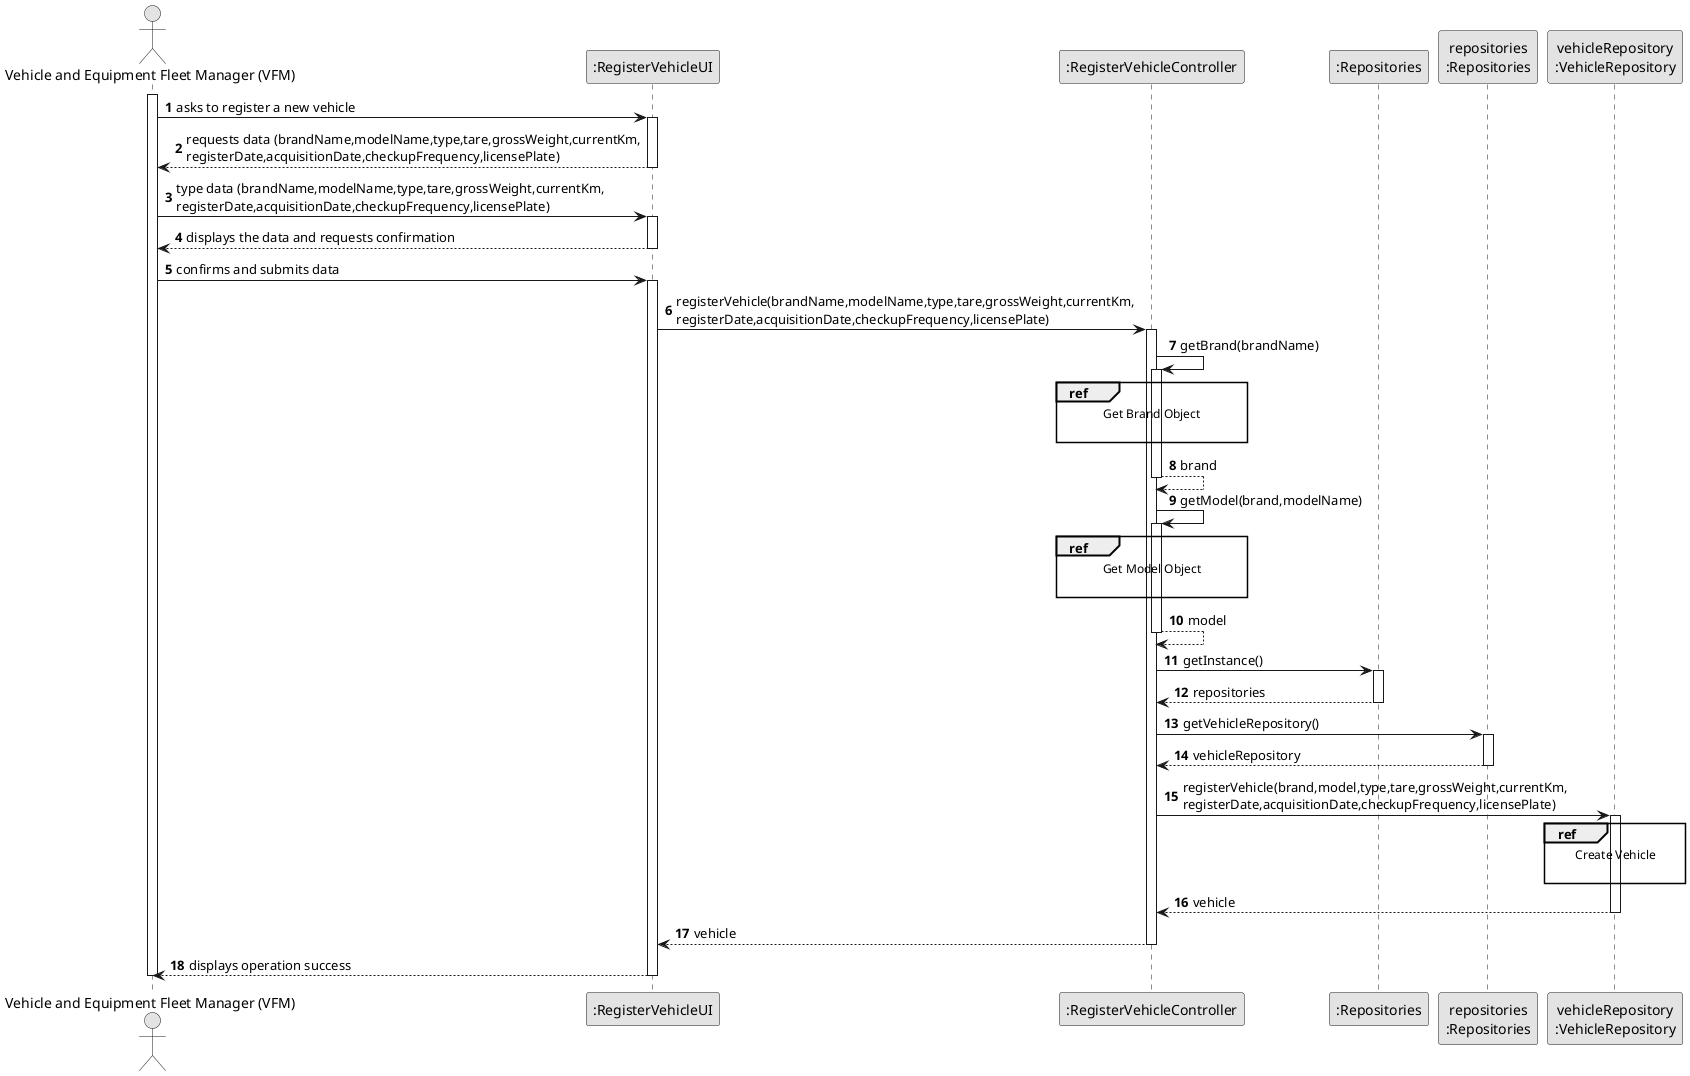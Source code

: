 @startuml
skinparam monochrome true
skinparam packageStyle rectangle
skinparam shadowing false

autonumber

'hide footbox
actor "Vehicle and Equipment Fleet Manager (VFM)" as VFM
participant ":RegisterVehicleUI" as UI
participant ":RegisterVehicleController" as CTRL
participant ":Repositories" as RepositorySingleton
participant "repositories\n:Repositories" as PLAT
participant "vehicleRepository\n:VehicleRepository" as VR

activate VFM

        VFM -> UI : asks to register a new vehicle
    activate UI

        UI --> VFM : requests data (brandName,modelName,type,tare,grossWeight,currentKm,\nregisterDate,acquisitionDate,checkupFrequency,licensePlate)
    deactivate UI

        VFM->UI: type data (brandName,modelName,type,tare,grossWeight,currentKm,\nregisterDate,acquisitionDate,checkupFrequency,licensePlate)

    activate UI

        UI --> VFM : displays the data and requests confirmation

    deactivate UI

        VFM -> UI : confirms and submits data
            activate UI

        UI -> CTRL : registerVehicle(brandName,modelName,type,tare,grossWeight,currentKm,\nregisterDate,acquisitionDate,checkupFrequency,licensePlate)

            activate CTRL

             CTRL -> CTRL : getBrand(brandName)
            activate CTRL

                ref over CTRL
                    Get Brand Object

                end ref

                CTRL --> CTRL : brand
            deactivate CTRL

            CTRL -> CTRL : getModel(brand,modelName)
            activate CTRL

                ref over CTRL
                    Get Model Object

                end ref
                CTRL --> CTRL : model
            deactivate CTRL

                    CTRL -> RepositorySingleton : getInstance()
                                    activate RepositorySingleton

                                        RepositorySingleton --> CTRL: repositories
                                    deactivate RepositorySingleton

                                    CTRL -> PLAT: getVehicleRepository()
                                    activate PLAT

                                    PLAT --> CTRL: vehicleRepository
                                    deactivate PLAT



                CTRL -> VR : registerVehicle(brand,model,type,tare,grossWeight,currentKm,\nregisterDate,acquisitionDate,checkupFrequency,licensePlate)

            activate VR

                        ref over VR
                            Create Vehicle

                        end ref
            VR --> CTRL : vehicle

            deactivate VR

            CTRL --> UI: vehicle
        deactivate CTRL

        UI --> VFM : displays operation success
    deactivate UI

deactivate VFM

@enduml